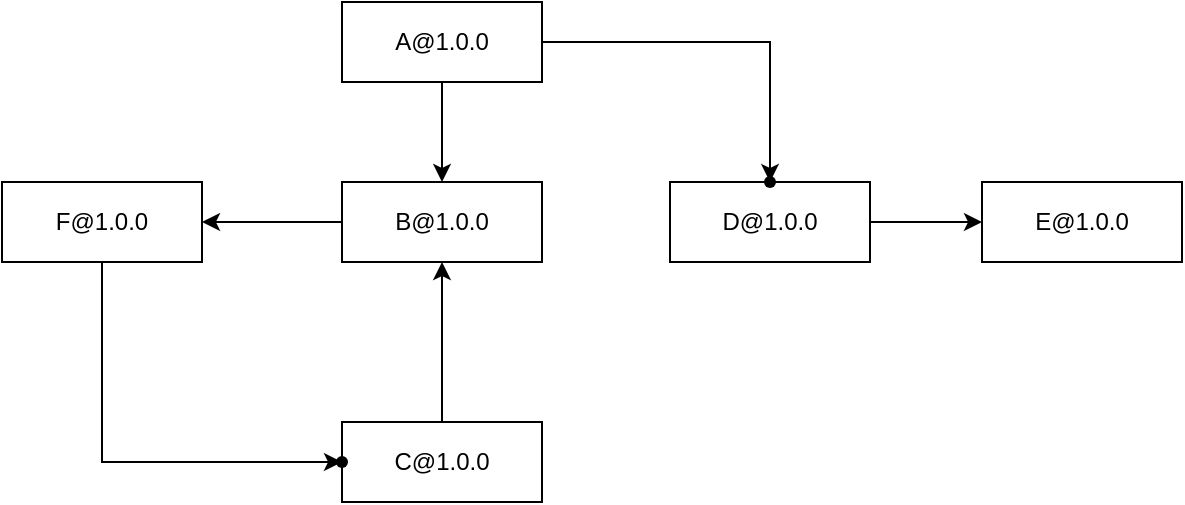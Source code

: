 <mxfile version="20.3.6" type="device"><diagram id="_4imD2gHkXGHkmAeWDpx" name="第 1 页"><mxGraphModel dx="1532" dy="446" grid="1" gridSize="10" guides="1" tooltips="1" connect="1" arrows="1" fold="1" page="1" pageScale="1" pageWidth="827" pageHeight="1169" math="0" shadow="0"><root><mxCell id="0"/><mxCell id="1" parent="0"/><mxCell id="t5gS-c914iJCcjj3mfAg-8" value="" style="edgeStyle=orthogonalEdgeStyle;rounded=0;orthogonalLoop=1;jettySize=auto;html=1;" parent="1" source="t5gS-c914iJCcjj3mfAg-1" target="t5gS-c914iJCcjj3mfAg-2" edge="1"><mxGeometry relative="1" as="geometry"/></mxCell><mxCell id="t5gS-c914iJCcjj3mfAg-11" value="" style="edgeStyle=orthogonalEdgeStyle;rounded=0;orthogonalLoop=1;jettySize=auto;html=1;" parent="1" source="t5gS-c914iJCcjj3mfAg-1" target="t5gS-c914iJCcjj3mfAg-10" edge="1"><mxGeometry relative="1" as="geometry"/></mxCell><mxCell id="t5gS-c914iJCcjj3mfAg-1" value="A@1.0.0" style="rounded=0;whiteSpace=wrap;html=1;" parent="1" vertex="1"><mxGeometry x="150" y="90" width="100" height="40" as="geometry"/></mxCell><mxCell id="n2R0RYXZqpfiY9OpW-gY-4" value="" style="edgeStyle=orthogonalEdgeStyle;rounded=0;orthogonalLoop=1;jettySize=auto;html=1;" edge="1" parent="1" source="t5gS-c914iJCcjj3mfAg-2" target="n2R0RYXZqpfiY9OpW-gY-1"><mxGeometry relative="1" as="geometry"/></mxCell><mxCell id="t5gS-c914iJCcjj3mfAg-2" value="B@1.0.0" style="rounded=0;whiteSpace=wrap;html=1;" parent="1" vertex="1"><mxGeometry x="150" y="180" width="100" height="40" as="geometry"/></mxCell><mxCell id="n2R0RYXZqpfiY9OpW-gY-5" value="" style="edgeStyle=orthogonalEdgeStyle;rounded=0;orthogonalLoop=1;jettySize=auto;html=1;" edge="1" parent="1" source="t5gS-c914iJCcjj3mfAg-3" target="t5gS-c914iJCcjj3mfAg-2"><mxGeometry relative="1" as="geometry"/></mxCell><mxCell id="t5gS-c914iJCcjj3mfAg-3" value="C@1.0.0" style="rounded=0;whiteSpace=wrap;html=1;" parent="1" vertex="1"><mxGeometry x="150" y="300" width="100" height="40" as="geometry"/></mxCell><mxCell id="t5gS-c914iJCcjj3mfAg-20" value="" style="edgeStyle=orthogonalEdgeStyle;rounded=0;orthogonalLoop=1;jettySize=auto;html=1;" parent="1" source="t5gS-c914iJCcjj3mfAg-4" target="t5gS-c914iJCcjj3mfAg-19" edge="1"><mxGeometry relative="1" as="geometry"/></mxCell><mxCell id="t5gS-c914iJCcjj3mfAg-4" value="D@1.0.0" style="rounded=0;whiteSpace=wrap;html=1;" parent="1" vertex="1"><mxGeometry x="314" y="180" width="100" height="40" as="geometry"/></mxCell><mxCell id="t5gS-c914iJCcjj3mfAg-10" value="" style="shape=waypoint;sketch=0;size=6;pointerEvents=1;points=[];fillColor=default;resizable=0;rotatable=0;perimeter=centerPerimeter;snapToPoint=1;rounded=0;" parent="1" vertex="1"><mxGeometry x="344" y="160" width="40" height="40" as="geometry"/></mxCell><mxCell id="t5gS-c914iJCcjj3mfAg-19" value="E@1.0.0" style="rounded=0;whiteSpace=wrap;html=1;" parent="1" vertex="1"><mxGeometry x="470" y="180" width="100" height="40" as="geometry"/></mxCell><mxCell id="n2R0RYXZqpfiY9OpW-gY-7" value="" style="edgeStyle=orthogonalEdgeStyle;rounded=0;orthogonalLoop=1;jettySize=auto;html=1;" edge="1" parent="1" source="n2R0RYXZqpfiY9OpW-gY-1" target="n2R0RYXZqpfiY9OpW-gY-6"><mxGeometry relative="1" as="geometry"><Array as="points"><mxPoint x="30" y="320"/></Array></mxGeometry></mxCell><mxCell id="n2R0RYXZqpfiY9OpW-gY-1" value="F@1.0.0" style="rounded=0;whiteSpace=wrap;html=1;" vertex="1" parent="1"><mxGeometry x="-20" y="180" width="100" height="40" as="geometry"/></mxCell><mxCell id="n2R0RYXZqpfiY9OpW-gY-6" value="" style="shape=waypoint;sketch=0;size=6;pointerEvents=1;points=[];fillColor=default;resizable=0;rotatable=0;perimeter=centerPerimeter;snapToPoint=1;rounded=0;" vertex="1" parent="1"><mxGeometry x="130" y="300" width="40" height="40" as="geometry"/></mxCell></root></mxGraphModel></diagram></mxfile>